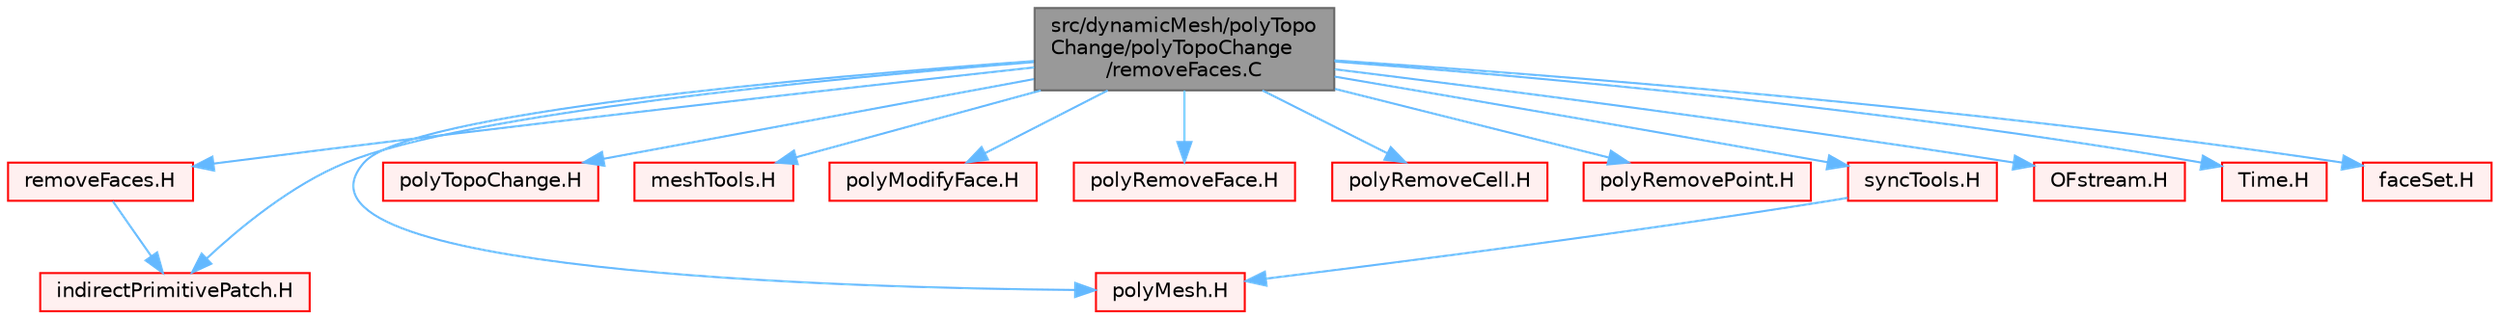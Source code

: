 digraph "src/dynamicMesh/polyTopoChange/polyTopoChange/removeFaces.C"
{
 // LATEX_PDF_SIZE
  bgcolor="transparent";
  edge [fontname=Helvetica,fontsize=10,labelfontname=Helvetica,labelfontsize=10];
  node [fontname=Helvetica,fontsize=10,shape=box,height=0.2,width=0.4];
  Node1 [id="Node000001",label="src/dynamicMesh/polyTopo\lChange/polyTopoChange\l/removeFaces.C",height=0.2,width=0.4,color="gray40", fillcolor="grey60", style="filled", fontcolor="black",tooltip=" "];
  Node1 -> Node2 [id="edge1_Node000001_Node000002",color="steelblue1",style="solid",tooltip=" "];
  Node2 [id="Node000002",label="removeFaces.H",height=0.2,width=0.4,color="red", fillcolor="#FFF0F0", style="filled",URL="$removeFaces_8H.html",tooltip=" "];
  Node2 -> Node146 [id="edge2_Node000002_Node000146",color="steelblue1",style="solid",tooltip=" "];
  Node146 [id="Node000146",label="indirectPrimitivePatch.H",height=0.2,width=0.4,color="red", fillcolor="#FFF0F0", style="filled",URL="$indirectPrimitivePatch_8H.html",tooltip=" "];
  Node1 -> Node220 [id="edge3_Node000001_Node000220",color="steelblue1",style="solid",tooltip=" "];
  Node220 [id="Node000220",label="polyMesh.H",height=0.2,width=0.4,color="red", fillcolor="#FFF0F0", style="filled",URL="$polyMesh_8H.html",tooltip=" "];
  Node1 -> Node282 [id="edge4_Node000001_Node000282",color="steelblue1",style="solid",tooltip=" "];
  Node282 [id="Node000282",label="polyTopoChange.H",height=0.2,width=0.4,color="red", fillcolor="#FFF0F0", style="filled",URL="$polyTopoChange_8H.html",tooltip=" "];
  Node1 -> Node284 [id="edge5_Node000001_Node000284",color="steelblue1",style="solid",tooltip=" "];
  Node284 [id="Node000284",label="meshTools.H",height=0.2,width=0.4,color="red", fillcolor="#FFF0F0", style="filled",URL="$meshTools_8H.html",tooltip=" "];
  Node1 -> Node285 [id="edge6_Node000001_Node000285",color="steelblue1",style="solid",tooltip=" "];
  Node285 [id="Node000285",label="polyModifyFace.H",height=0.2,width=0.4,color="red", fillcolor="#FFF0F0", style="filled",URL="$polyModifyFace_8H.html",tooltip=" "];
  Node1 -> Node287 [id="edge7_Node000001_Node000287",color="steelblue1",style="solid",tooltip=" "];
  Node287 [id="Node000287",label="polyRemoveFace.H",height=0.2,width=0.4,color="red", fillcolor="#FFF0F0", style="filled",URL="$polyRemoveFace_8H.html",tooltip=" "];
  Node1 -> Node288 [id="edge8_Node000001_Node000288",color="steelblue1",style="solid",tooltip=" "];
  Node288 [id="Node000288",label="polyRemoveCell.H",height=0.2,width=0.4,color="red", fillcolor="#FFF0F0", style="filled",URL="$polyRemoveCell_8H.html",tooltip=" "];
  Node1 -> Node289 [id="edge9_Node000001_Node000289",color="steelblue1",style="solid",tooltip=" "];
  Node289 [id="Node000289",label="polyRemovePoint.H",height=0.2,width=0.4,color="red", fillcolor="#FFF0F0", style="filled",URL="$polyRemovePoint_8H.html",tooltip=" "];
  Node1 -> Node290 [id="edge10_Node000001_Node000290",color="steelblue1",style="solid",tooltip=" "];
  Node290 [id="Node000290",label="syncTools.H",height=0.2,width=0.4,color="red", fillcolor="#FFF0F0", style="filled",URL="$syncTools_8H.html",tooltip=" "];
  Node290 -> Node220 [id="edge11_Node000290_Node000220",color="steelblue1",style="solid",tooltip=" "];
  Node1 -> Node304 [id="edge12_Node000001_Node000304",color="steelblue1",style="solid",tooltip=" "];
  Node304 [id="Node000304",label="OFstream.H",height=0.2,width=0.4,color="red", fillcolor="#FFF0F0", style="filled",URL="$OFstream_8H.html",tooltip=" "];
  Node1 -> Node146 [id="edge13_Node000001_Node000146",color="steelblue1",style="solid",tooltip=" "];
  Node1 -> Node307 [id="edge14_Node000001_Node000307",color="steelblue1",style="solid",tooltip=" "];
  Node307 [id="Node000307",label="Time.H",height=0.2,width=0.4,color="red", fillcolor="#FFF0F0", style="filled",URL="$Time_8H.html",tooltip=" "];
  Node1 -> Node364 [id="edge15_Node000001_Node000364",color="steelblue1",style="solid",tooltip=" "];
  Node364 [id="Node000364",label="faceSet.H",height=0.2,width=0.4,color="red", fillcolor="#FFF0F0", style="filled",URL="$faceSet_8H.html",tooltip=" "];
}
